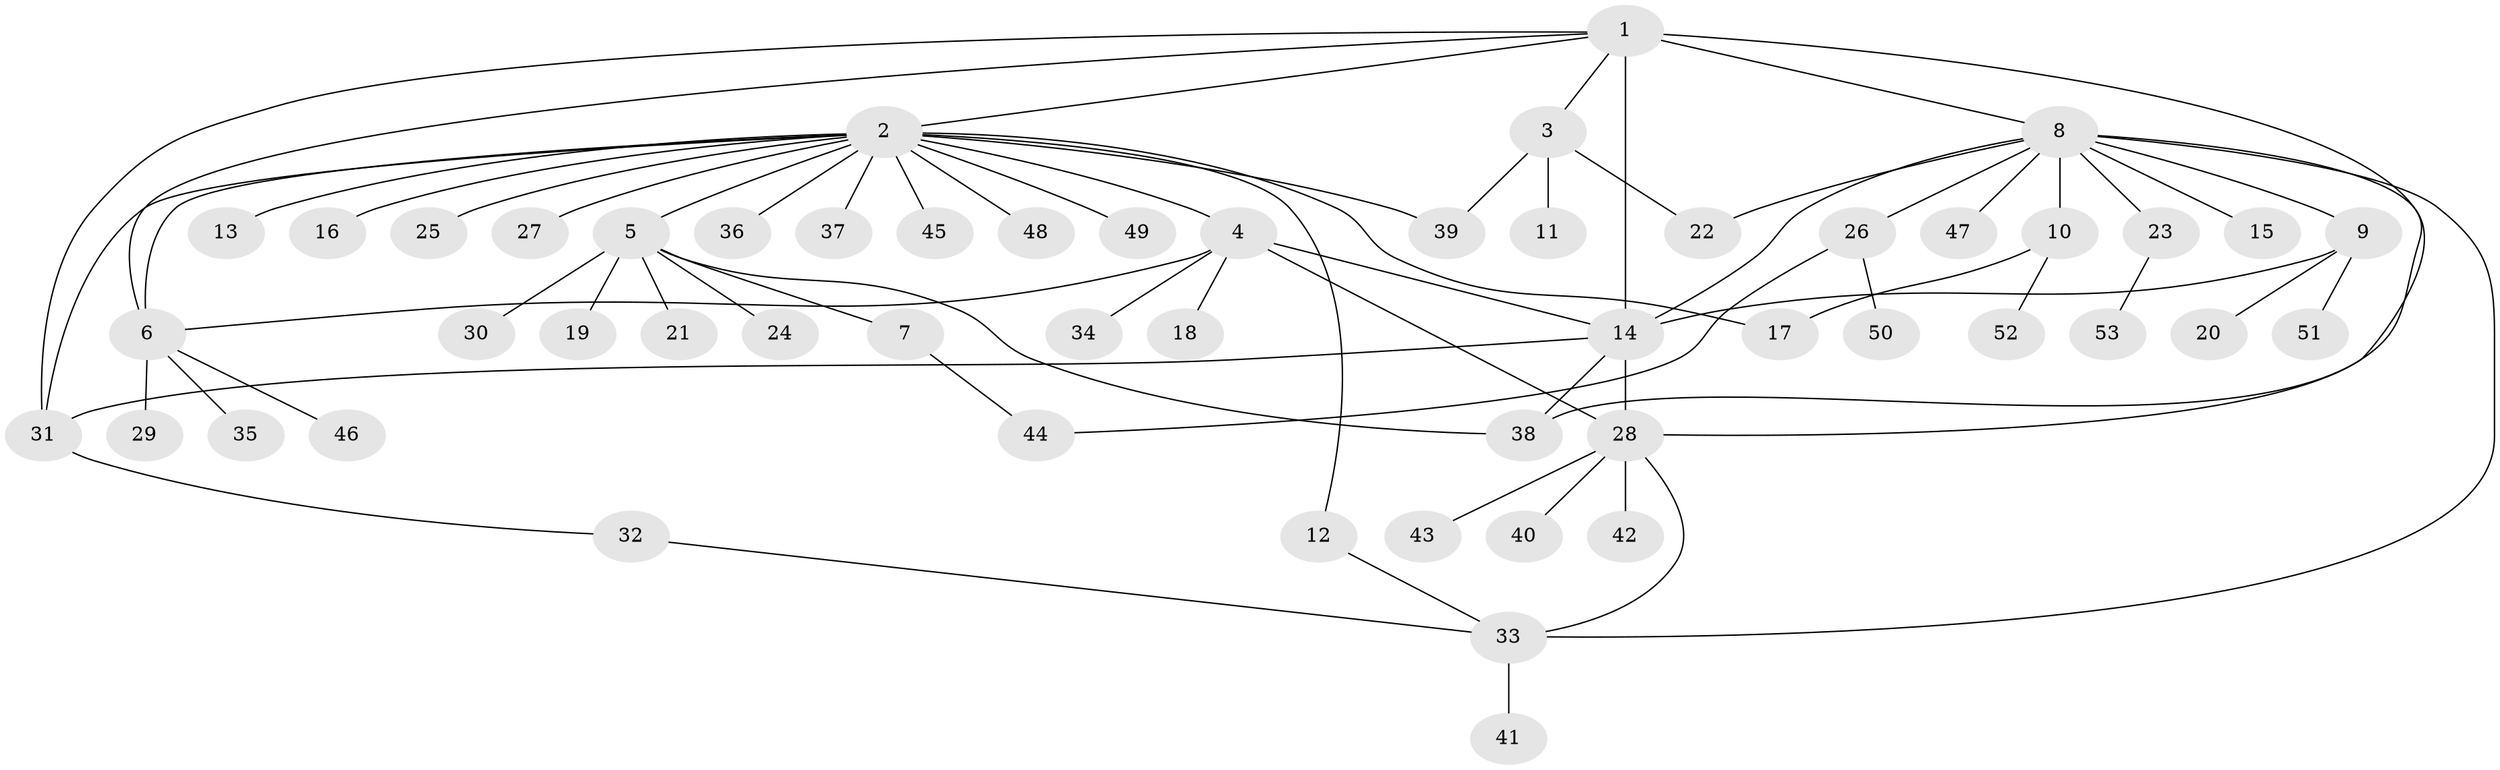 // original degree distribution, {25: 0.011764705882352941, 8: 0.03529411764705882, 22: 0.011764705882352941, 1: 0.5764705882352941, 5: 0.03529411764705882, 7: 0.011764705882352941, 9: 0.011764705882352941, 2: 0.17647058823529413, 13: 0.011764705882352941, 3: 0.07058823529411765, 4: 0.011764705882352941, 6: 0.03529411764705882}
// Generated by graph-tools (version 1.1) at 2025/50/03/04/25 22:50:03]
// undirected, 53 vertices, 70 edges
graph export_dot {
  node [color=gray90,style=filled];
  1;
  2;
  3;
  4;
  5;
  6;
  7;
  8;
  9;
  10;
  11;
  12;
  13;
  14;
  15;
  16;
  17;
  18;
  19;
  20;
  21;
  22;
  23;
  24;
  25;
  26;
  27;
  28;
  29;
  30;
  31;
  32;
  33;
  34;
  35;
  36;
  37;
  38;
  39;
  40;
  41;
  42;
  43;
  44;
  45;
  46;
  47;
  48;
  49;
  50;
  51;
  52;
  53;
  1 -- 2 [weight=2.0];
  1 -- 3 [weight=1.0];
  1 -- 6 [weight=3.0];
  1 -- 8 [weight=1.0];
  1 -- 14 [weight=14.0];
  1 -- 31 [weight=1.0];
  1 -- 38 [weight=1.0];
  2 -- 4 [weight=1.0];
  2 -- 5 [weight=1.0];
  2 -- 6 [weight=1.0];
  2 -- 12 [weight=1.0];
  2 -- 13 [weight=1.0];
  2 -- 16 [weight=1.0];
  2 -- 17 [weight=1.0];
  2 -- 25 [weight=1.0];
  2 -- 27 [weight=1.0];
  2 -- 31 [weight=1.0];
  2 -- 36 [weight=1.0];
  2 -- 37 [weight=1.0];
  2 -- 39 [weight=1.0];
  2 -- 45 [weight=1.0];
  2 -- 48 [weight=1.0];
  2 -- 49 [weight=1.0];
  3 -- 11 [weight=1.0];
  3 -- 22 [weight=1.0];
  3 -- 39 [weight=1.0];
  4 -- 6 [weight=1.0];
  4 -- 14 [weight=1.0];
  4 -- 18 [weight=1.0];
  4 -- 28 [weight=1.0];
  4 -- 34 [weight=1.0];
  5 -- 7 [weight=1.0];
  5 -- 19 [weight=1.0];
  5 -- 21 [weight=1.0];
  5 -- 24 [weight=1.0];
  5 -- 30 [weight=1.0];
  5 -- 38 [weight=1.0];
  6 -- 29 [weight=1.0];
  6 -- 35 [weight=1.0];
  6 -- 46 [weight=1.0];
  7 -- 44 [weight=1.0];
  8 -- 9 [weight=1.0];
  8 -- 10 [weight=1.0];
  8 -- 14 [weight=1.0];
  8 -- 15 [weight=1.0];
  8 -- 22 [weight=1.0];
  8 -- 23 [weight=1.0];
  8 -- 26 [weight=1.0];
  8 -- 28 [weight=1.0];
  8 -- 33 [weight=1.0];
  8 -- 47 [weight=1.0];
  9 -- 14 [weight=2.0];
  9 -- 20 [weight=1.0];
  9 -- 51 [weight=1.0];
  10 -- 17 [weight=1.0];
  10 -- 52 [weight=1.0];
  12 -- 33 [weight=1.0];
  14 -- 28 [weight=1.0];
  14 -- 31 [weight=2.0];
  14 -- 38 [weight=1.0];
  23 -- 53 [weight=1.0];
  26 -- 44 [weight=1.0];
  26 -- 50 [weight=1.0];
  28 -- 33 [weight=1.0];
  28 -- 40 [weight=1.0];
  28 -- 42 [weight=1.0];
  28 -- 43 [weight=1.0];
  31 -- 32 [weight=1.0];
  32 -- 33 [weight=1.0];
  33 -- 41 [weight=1.0];
}
